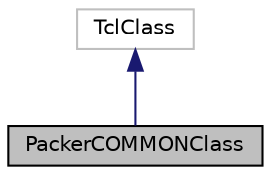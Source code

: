 digraph "PackerCOMMONClass"
{
 // LATEX_PDF_SIZE
  edge [fontname="Helvetica",fontsize="10",labelfontname="Helvetica",labelfontsize="10"];
  node [fontname="Helvetica",fontsize="10",shape=record];
  Node1 [label="PackerCOMMONClass",height=0.2,width=0.4,color="black", fillcolor="grey75", style="filled", fontcolor="black",tooltip="Class to create the Otcl shadow object for an object of the class packer."];
  Node2 -> Node1 [dir="back",color="midnightblue",fontsize="10",style="solid",fontname="Helvetica"];
  Node2 [label="TclClass",height=0.2,width=0.4,color="grey75", fillcolor="white", style="filled",tooltip=" "];
}
